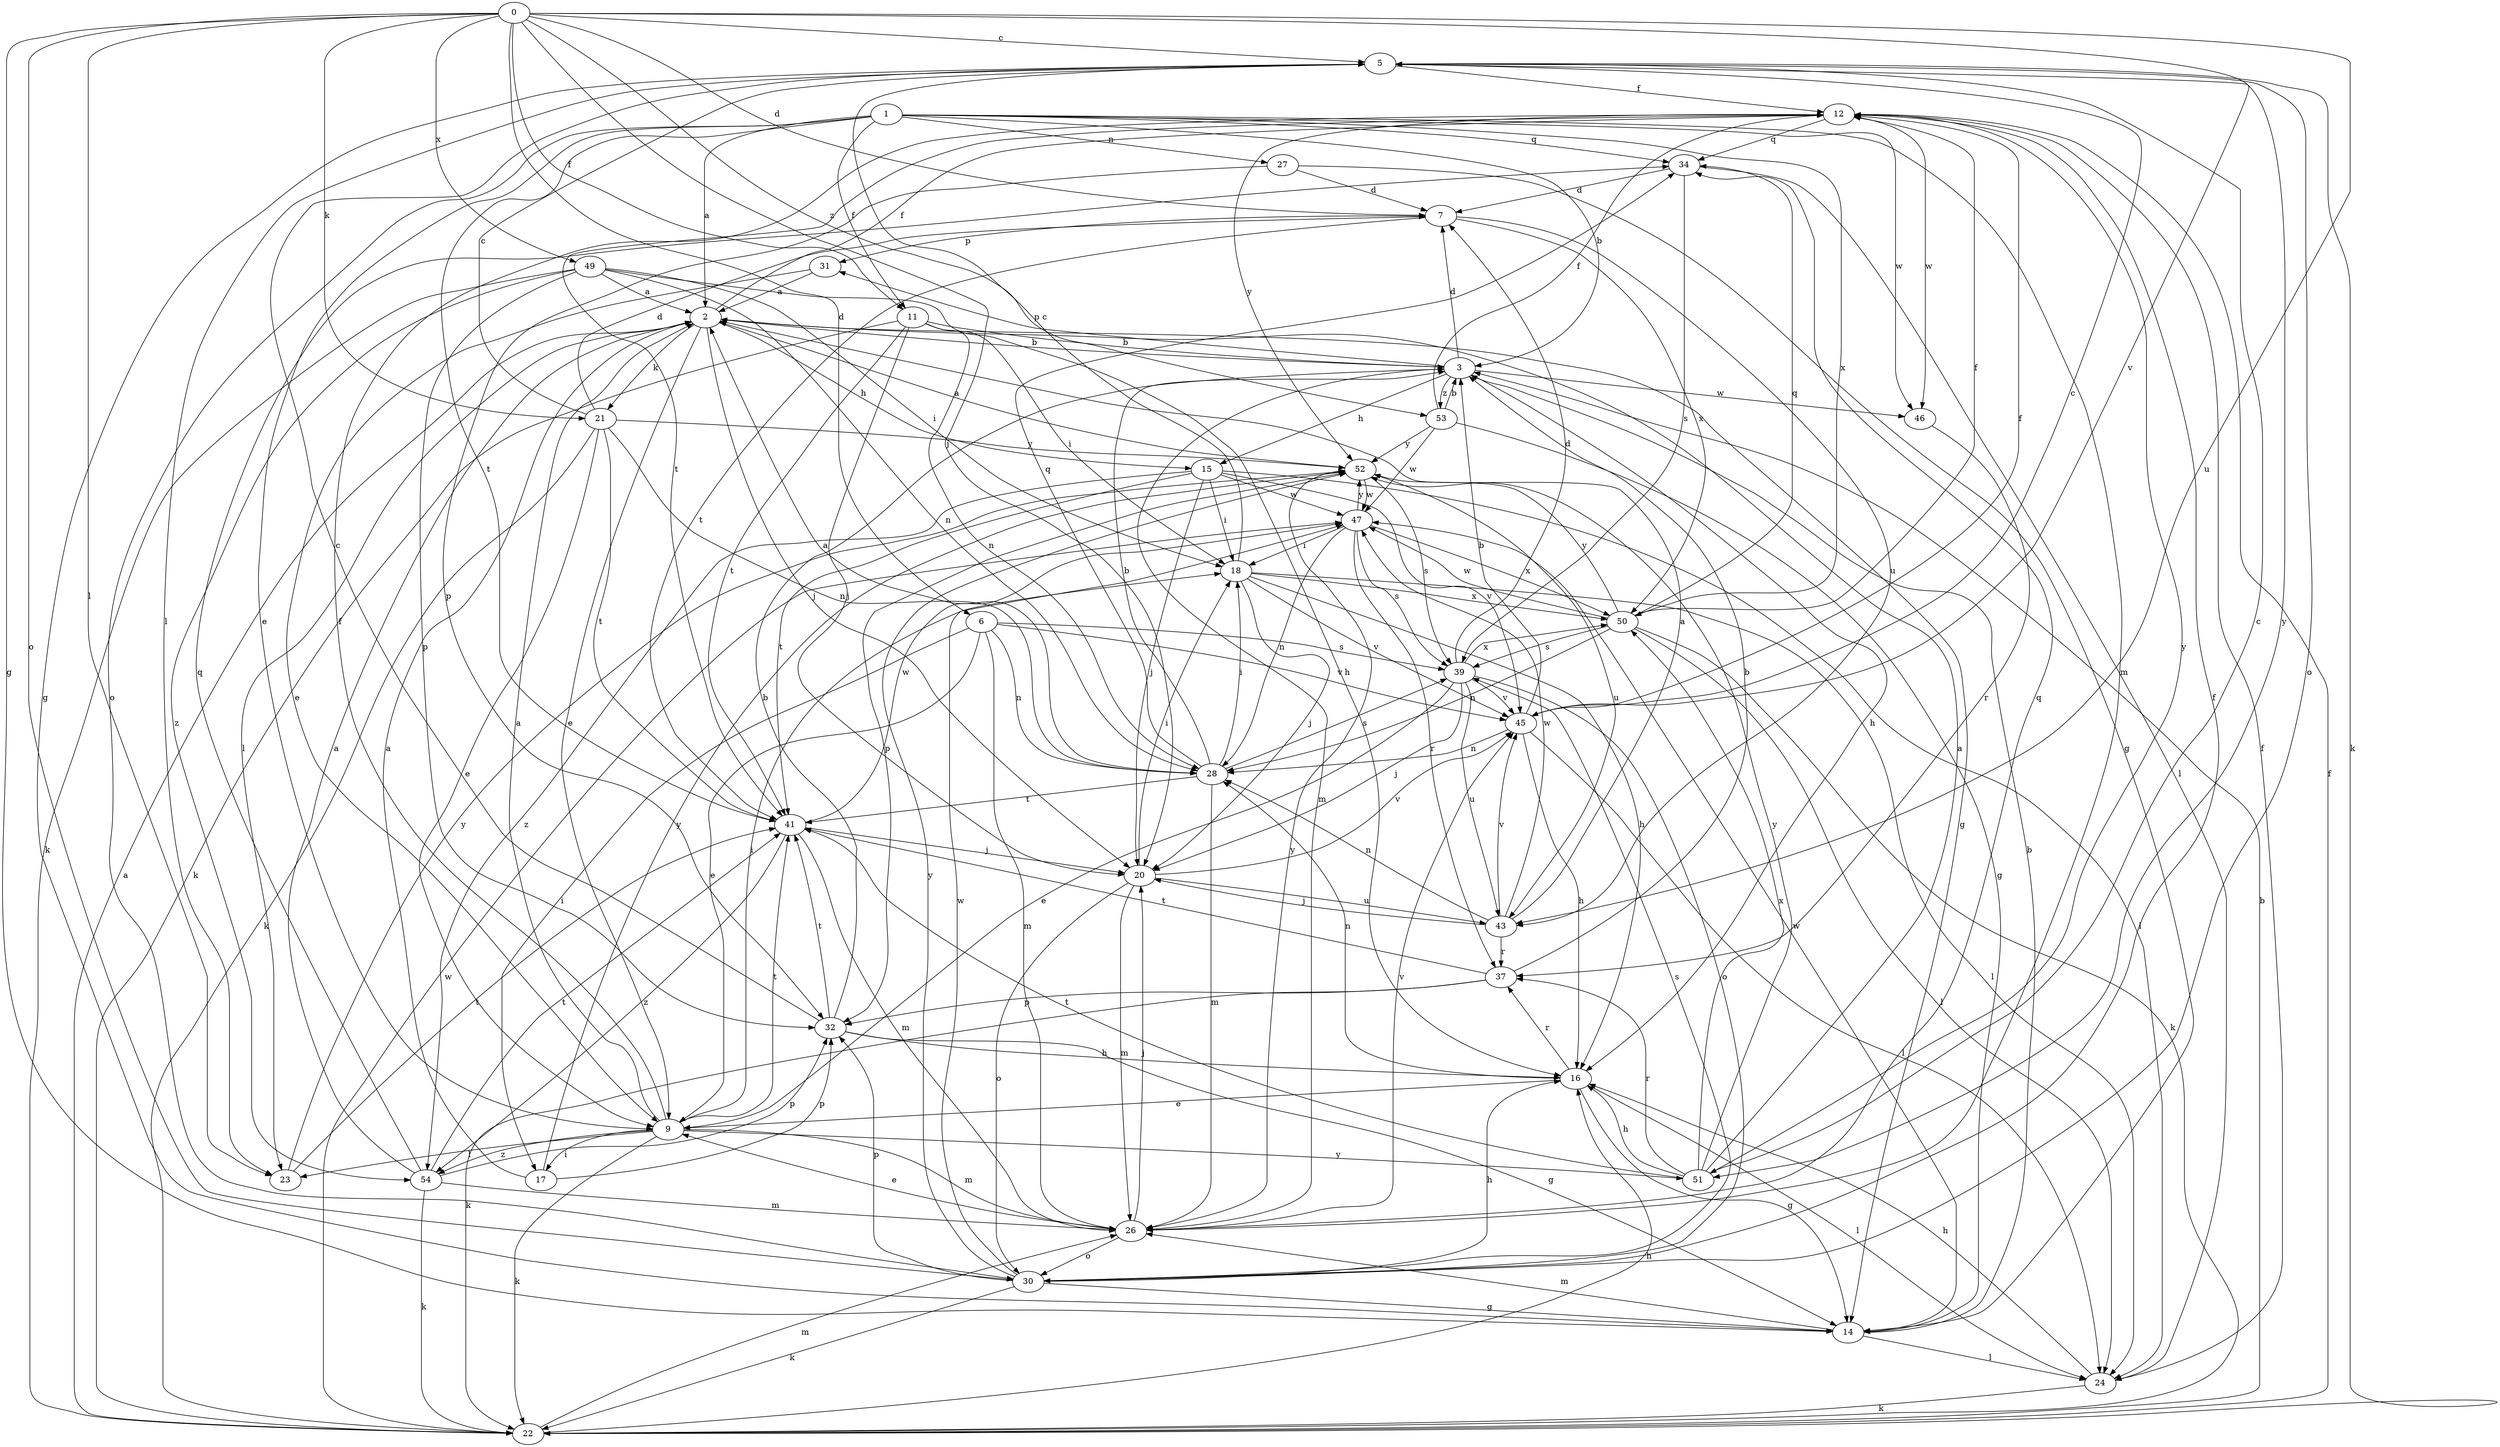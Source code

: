 strict digraph  {
0;
1;
2;
3;
5;
6;
7;
9;
11;
12;
14;
15;
16;
17;
18;
20;
21;
22;
23;
24;
26;
27;
28;
30;
31;
32;
34;
37;
39;
41;
43;
45;
46;
47;
49;
50;
51;
52;
53;
54;
0 -> 5  [label=c];
0 -> 6  [label=d];
0 -> 7  [label=d];
0 -> 11  [label=f];
0 -> 14  [label=g];
0 -> 20  [label=j];
0 -> 21  [label=k];
0 -> 23  [label=l];
0 -> 30  [label=o];
0 -> 43  [label=u];
0 -> 45  [label=v];
0 -> 49  [label=x];
0 -> 53  [label=z];
1 -> 2  [label=a];
1 -> 3  [label=b];
1 -> 9  [label=e];
1 -> 11  [label=f];
1 -> 26  [label=m];
1 -> 27  [label=n];
1 -> 30  [label=o];
1 -> 34  [label=q];
1 -> 41  [label=t];
1 -> 46  [label=w];
1 -> 50  [label=x];
2 -> 3  [label=b];
2 -> 9  [label=e];
2 -> 12  [label=f];
2 -> 14  [label=g];
2 -> 15  [label=h];
2 -> 20  [label=j];
2 -> 21  [label=k];
2 -> 23  [label=l];
3 -> 7  [label=d];
3 -> 15  [label=h];
3 -> 16  [label=h];
3 -> 26  [label=m];
3 -> 31  [label=p];
3 -> 46  [label=w];
3 -> 53  [label=z];
5 -> 12  [label=f];
5 -> 14  [label=g];
5 -> 22  [label=k];
5 -> 23  [label=l];
5 -> 30  [label=o];
5 -> 51  [label=y];
6 -> 9  [label=e];
6 -> 17  [label=i];
6 -> 26  [label=m];
6 -> 28  [label=n];
6 -> 39  [label=s];
6 -> 45  [label=v];
7 -> 31  [label=p];
7 -> 41  [label=t];
7 -> 43  [label=u];
7 -> 50  [label=x];
9 -> 2  [label=a];
9 -> 12  [label=f];
9 -> 17  [label=i];
9 -> 18  [label=i];
9 -> 22  [label=k];
9 -> 23  [label=l];
9 -> 26  [label=m];
9 -> 41  [label=t];
9 -> 51  [label=y];
9 -> 54  [label=z];
11 -> 3  [label=b];
11 -> 18  [label=i];
11 -> 20  [label=j];
11 -> 22  [label=k];
11 -> 28  [label=n];
11 -> 41  [label=t];
12 -> 34  [label=q];
12 -> 41  [label=t];
12 -> 46  [label=w];
12 -> 51  [label=y];
12 -> 52  [label=y];
14 -> 3  [label=b];
14 -> 24  [label=l];
14 -> 26  [label=m];
14 -> 47  [label=w];
15 -> 18  [label=i];
15 -> 20  [label=j];
15 -> 24  [label=l];
15 -> 41  [label=t];
15 -> 45  [label=v];
15 -> 47  [label=w];
15 -> 54  [label=z];
16 -> 9  [label=e];
16 -> 14  [label=g];
16 -> 24  [label=l];
16 -> 28  [label=n];
16 -> 37  [label=r];
17 -> 2  [label=a];
17 -> 32  [label=p];
17 -> 52  [label=y];
18 -> 5  [label=c];
18 -> 16  [label=h];
18 -> 20  [label=j];
18 -> 24  [label=l];
18 -> 45  [label=v];
18 -> 50  [label=x];
20 -> 18  [label=i];
20 -> 26  [label=m];
20 -> 30  [label=o];
20 -> 43  [label=u];
20 -> 45  [label=v];
21 -> 5  [label=c];
21 -> 7  [label=d];
21 -> 9  [label=e];
21 -> 22  [label=k];
21 -> 28  [label=n];
21 -> 41  [label=t];
21 -> 52  [label=y];
22 -> 2  [label=a];
22 -> 3  [label=b];
22 -> 12  [label=f];
22 -> 16  [label=h];
22 -> 26  [label=m];
22 -> 47  [label=w];
23 -> 41  [label=t];
23 -> 52  [label=y];
24 -> 12  [label=f];
24 -> 16  [label=h];
24 -> 22  [label=k];
26 -> 9  [label=e];
26 -> 20  [label=j];
26 -> 30  [label=o];
26 -> 34  [label=q];
26 -> 45  [label=v];
26 -> 52  [label=y];
27 -> 7  [label=d];
27 -> 14  [label=g];
27 -> 32  [label=p];
28 -> 2  [label=a];
28 -> 3  [label=b];
28 -> 18  [label=i];
28 -> 26  [label=m];
28 -> 34  [label=q];
28 -> 39  [label=s];
28 -> 41  [label=t];
30 -> 12  [label=f];
30 -> 14  [label=g];
30 -> 16  [label=h];
30 -> 22  [label=k];
30 -> 32  [label=p];
30 -> 39  [label=s];
30 -> 47  [label=w];
30 -> 52  [label=y];
31 -> 2  [label=a];
31 -> 9  [label=e];
32 -> 3  [label=b];
32 -> 5  [label=c];
32 -> 14  [label=g];
32 -> 16  [label=h];
32 -> 41  [label=t];
34 -> 7  [label=d];
34 -> 24  [label=l];
34 -> 39  [label=s];
37 -> 3  [label=b];
37 -> 22  [label=k];
37 -> 32  [label=p];
37 -> 41  [label=t];
39 -> 7  [label=d];
39 -> 9  [label=e];
39 -> 20  [label=j];
39 -> 30  [label=o];
39 -> 43  [label=u];
39 -> 45  [label=v];
39 -> 50  [label=x];
41 -> 20  [label=j];
41 -> 26  [label=m];
41 -> 47  [label=w];
41 -> 54  [label=z];
43 -> 2  [label=a];
43 -> 20  [label=j];
43 -> 28  [label=n];
43 -> 37  [label=r];
43 -> 45  [label=v];
43 -> 47  [label=w];
45 -> 3  [label=b];
45 -> 5  [label=c];
45 -> 12  [label=f];
45 -> 16  [label=h];
45 -> 24  [label=l];
45 -> 28  [label=n];
46 -> 37  [label=r];
47 -> 18  [label=i];
47 -> 28  [label=n];
47 -> 37  [label=r];
47 -> 39  [label=s];
47 -> 50  [label=x];
47 -> 52  [label=y];
49 -> 2  [label=a];
49 -> 16  [label=h];
49 -> 18  [label=i];
49 -> 22  [label=k];
49 -> 28  [label=n];
49 -> 32  [label=p];
49 -> 54  [label=z];
50 -> 12  [label=f];
50 -> 22  [label=k];
50 -> 24  [label=l];
50 -> 28  [label=n];
50 -> 34  [label=q];
50 -> 39  [label=s];
50 -> 47  [label=w];
50 -> 52  [label=y];
51 -> 2  [label=a];
51 -> 5  [label=c];
51 -> 16  [label=h];
51 -> 37  [label=r];
51 -> 41  [label=t];
51 -> 50  [label=x];
51 -> 52  [label=y];
52 -> 2  [label=a];
52 -> 32  [label=p];
52 -> 39  [label=s];
52 -> 43  [label=u];
52 -> 47  [label=w];
53 -> 3  [label=b];
53 -> 12  [label=f];
53 -> 14  [label=g];
53 -> 47  [label=w];
53 -> 52  [label=y];
54 -> 2  [label=a];
54 -> 22  [label=k];
54 -> 26  [label=m];
54 -> 32  [label=p];
54 -> 34  [label=q];
54 -> 41  [label=t];
}
